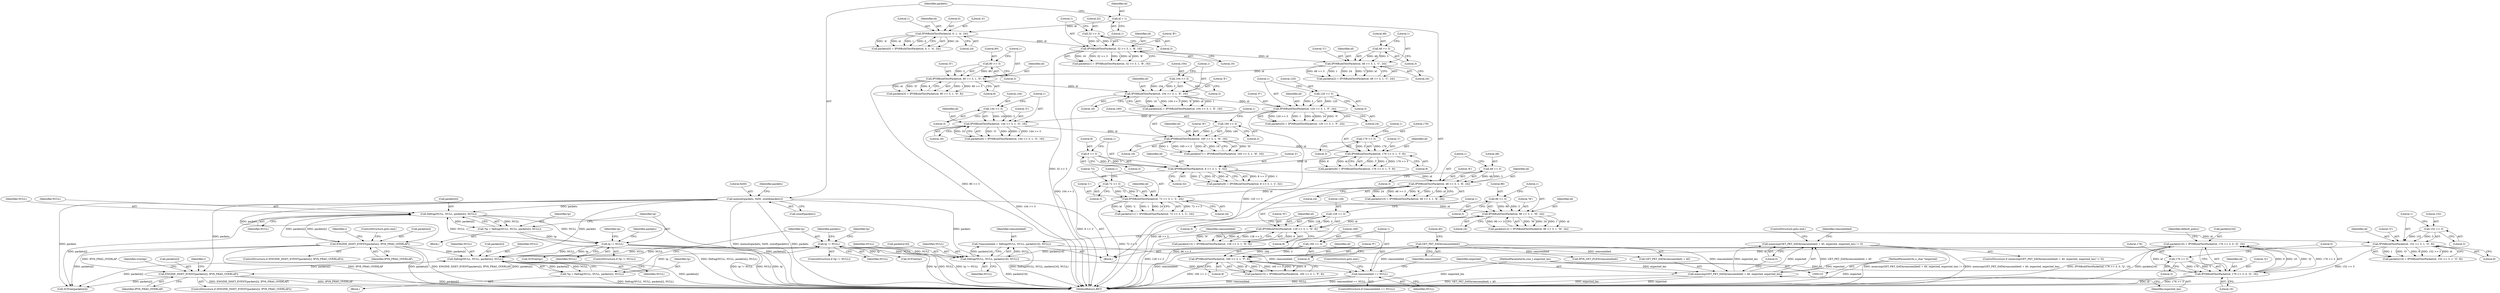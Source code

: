 digraph "0_suricata_4a04f814b15762eb446a5ead4d69d021512df6f8_14@API" {
"1000443" [label="(Call,memcmp(GET_PKT_DATA(reassembled) + 40, expected, expected_len) != 0)"];
"1000444" [label="(Call,memcmp(GET_PKT_DATA(reassembled) + 40, expected, expected_len))"];
"1000446" [label="(Call,GET_PKT_DATA(reassembled))"];
"1000438" [label="(Call,reassembled == NULL)"];
"1000428" [label="(Call,*reassembled = Defrag(NULL, NULL, packets[16], NULL))"];
"1000430" [label="(Call,Defrag(NULL, NULL, packets[16], NULL))"];
"1000407" [label="(Call,tp != NULL)"];
"1000397" [label="(Call,*tp = Defrag(NULL, NULL, packets[i], NULL))"];
"1000399" [label="(Call,Defrag(NULL, NULL, packets[i], NULL))"];
"1000370" [label="(Call,tp != NULL)"];
"1000360" [label="(Call,*tp = Defrag(NULL, NULL, packets[i], NULL))"];
"1000362" [label="(Call,Defrag(NULL, NULL, packets[i], NULL))"];
"1000139" [label="(Call,memset(packets, 0x00, sizeof(packets)))"];
"1000378" [label="(Call,ENGINE_ISSET_EVENT(packets[i], IPV6_FRAG_OVERLAP))"];
"1000415" [label="(Call,ENGINE_ISSET_EVENT(packets[i], IPV6_FRAG_OVERLAP))"];
"1000334" [label="(Call,packets[16] = IPV6BuildTestPacket(id, 176 >> 3, 0, 'Q', 16))"];
"1000338" [label="(Call,IPV6BuildTestPacket(id, 176 >> 3, 0, 'Q', 16))"];
"1000326" [label="(Call,IPV6BuildTestPacket(id, 160 >> 3, 1, 'P', 8))"];
"1000314" [label="(Call,IPV6BuildTestPacket(id, 152 >> 3, 1, 'O', 8))"];
"1000302" [label="(Call,IPV6BuildTestPacket(id, 128 >> 3, 1, 'N', 8))"];
"1000290" [label="(Call,IPV6BuildTestPacket(id, 96 >> 3, 1, 'M', 24))"];
"1000278" [label="(Call,IPV6BuildTestPacket(id, 72 >> 3, 1, 'L', 24))"];
"1000266" [label="(Call,IPV6BuildTestPacket(id, 48 >> 3, 1, 'K', 24))"];
"1000254" [label="(Call,IPV6BuildTestPacket(id, 8 >> 3, 1, 'J', 32))"];
"1000242" [label="(Call,IPV6BuildTestPacket(id, 176 >> 3, 1, 'I', 8))"];
"1000230" [label="(Call,IPV6BuildTestPacket(id, 160 >> 3, 1, 'H', 16))"];
"1000218" [label="(Call,IPV6BuildTestPacket(id, 144 >> 3, 1, 'G', 16))"];
"1000206" [label="(Call,IPV6BuildTestPacket(id, 120 >> 3, 1, 'F', 24))"];
"1000194" [label="(Call,IPV6BuildTestPacket(id, 104 >> 3, 1, 'E', 16))"];
"1000182" [label="(Call,IPV6BuildTestPacket(id, 80 >> 3, 1, 'D', 8))"];
"1000170" [label="(Call,IPV6BuildTestPacket(id, 48 >> 3, 1, 'C', 24))"];
"1000158" [label="(Call,IPV6BuildTestPacket(id, 32 >> 3, 1, 'B', 16))"];
"1000148" [label="(Call,IPV6BuildTestPacket(id, 0, 1, 'A', 24))"];
"1000135" [label="(Call,id = 1)"];
"1000160" [label="(Call,32 >> 3)"];
"1000172" [label="(Call,48 >> 3)"];
"1000184" [label="(Call,80 >> 3)"];
"1000196" [label="(Call,104 >> 3)"];
"1000208" [label="(Call,120 >> 3)"];
"1000220" [label="(Call,144 >> 3)"];
"1000232" [label="(Call,160 >> 3)"];
"1000244" [label="(Call,176 >> 3)"];
"1000256" [label="(Call,8 >> 3)"];
"1000268" [label="(Call,48 >> 3)"];
"1000280" [label="(Call,72 >> 3)"];
"1000292" [label="(Call,96 >> 3)"];
"1000304" [label="(Call,128 >> 3)"];
"1000316" [label="(Call,152 >> 3)"];
"1000328" [label="(Call,160 >> 3)"];
"1000340" [label="(Call,176 >> 3)"];
"1000125" [label="(MethodParameterIn,u_char *expected)"];
"1000126" [label="(MethodParameterIn,size_t expected_len)"];
"1000283" [label="(Literal,1)"];
"1000224" [label="(Literal,'G')"];
"1000400" [label="(Identifier,NULL)"];
"1000177" [label="(Literal,24)"];
"1000438" [label="(Call,reassembled == NULL)"];
"1000226" [label="(Call,packets[7] = IPV6BuildTestPacket(id, 160 >> 3, 1, 'H', 16))"];
"1000137" [label="(Literal,1)"];
"1000443" [label="(Call,memcmp(GET_PKT_DATA(reassembled) + 40, expected, expected_len) != 0)"];
"1000279" [label="(Identifier,id)"];
"1000416" [label="(Call,packets[i])"];
"1000492" [label="(Call,SCFree(packets[i]))"];
"1000406" [label="(ControlStructure,if (tp != NULL))"];
"1000399" [label="(Call,Defrag(NULL, NULL, packets[i], NULL))"];
"1000166" [label="(Call,packets[2] = IPV6BuildTestPacket(id, 48 >> 3, 1, 'C', 24))"];
"1000257" [label="(Literal,8)"];
"1000357" [label="(Identifier,i)"];
"1000335" [label="(Call,packets[16])"];
"1000187" [label="(Literal,1)"];
"1000417" [label="(Identifier,packets)"];
"1000272" [label="(Literal,'K')"];
"1000369" [label="(ControlStructure,if (tp != NULL))"];
"1000250" [label="(Call,packets[9] = IPV6BuildTestPacket(id, 8 >> 3, 1, 'J', 32))"];
"1000442" [label="(ControlStructure,if (memcmp(GET_PKT_DATA(reassembled) + 40, expected, expected_len) != 0))"];
"1000127" [label="(Block,)"];
"1000183" [label="(Identifier,id)"];
"1000364" [label="(Identifier,NULL)"];
"1000201" [label="(Literal,16)"];
"1000428" [label="(Call,*reassembled = Defrag(NULL, NULL, packets[16], NULL))"];
"1000302" [label="(Call,IPV6BuildTestPacket(id, 128 >> 3, 1, 'N', 8))"];
"1000375" [label="(Identifier,tp)"];
"1000213" [label="(Literal,24)"];
"1000233" [label="(Literal,160)"];
"1000405" [label="(Identifier,NULL)"];
"1000135" [label="(Call,id = 1)"];
"1000432" [label="(Identifier,NULL)"];
"1000332" [label="(Literal,'P')"];
"1000139" [label="(Call,memset(packets, 0x00, sizeof(packets)))"];
"1000260" [label="(Literal,'J')"];
"1000371" [label="(Identifier,tp)"];
"1000175" [label="(Literal,1)"];
"1000298" [label="(Call,packets[13] = IPV6BuildTestPacket(id, 128 >> 3, 1, 'N', 8))"];
"1000362" [label="(Call,Defrag(NULL, NULL, packets[i], NULL))"];
"1000456" [label="(Identifier,reassembled)"];
"1000297" [label="(Literal,24)"];
"1000450" [label="(Identifier,expected_len)"];
"1000268" [label="(Call,48 >> 3)"];
"1000225" [label="(Literal,16)"];
"1000308" [label="(Literal,'N')"];
"1000188" [label="(Literal,'D')"];
"1000172" [label="(Call,48 >> 3)"];
"1000246" [label="(Literal,3)"];
"1000322" [label="(Call,packets[15] = IPV6BuildTestPacket(id, 160 >> 3, 1, 'P', 8))"];
"1000316" [label="(Call,152 >> 3)"];
"1000222" [label="(Literal,3)"];
"1000339" [label="(Identifier,id)"];
"1000185" [label="(Literal,80)"];
"1000270" [label="(Literal,3)"];
"1000199" [label="(Literal,1)"];
"1000165" [label="(Literal,16)"];
"1000209" [label="(Literal,120)"];
"1000361" [label="(Identifier,tp)"];
"1000173" [label="(Literal,48)"];
"1000258" [label="(Literal,3)"];
"1000330" [label="(Literal,3)"];
"1000194" [label="(Call,IPV6BuildTestPacket(id, 104 >> 3, 1, 'E', 16))"];
"1000329" [label="(Literal,160)"];
"1000286" [label="(Call,packets[12] = IPV6BuildTestPacket(id, 96 >> 3, 1, 'M', 24))"];
"1000152" [label="(Literal,'A')"];
"1000212" [label="(Literal,'F')"];
"1000433" [label="(Call,packets[16])"];
"1000333" [label="(Literal,8)"];
"1000230" [label="(Call,IPV6BuildTestPacket(id, 160 >> 3, 1, 'H', 16))"];
"1000429" [label="(Identifier,reassembled)"];
"1000439" [label="(Identifier,reassembled)"];
"1000159" [label="(Identifier,id)"];
"1000140" [label="(Identifier,packets)"];
"1000261" [label="(Literal,32)"];
"1000198" [label="(Literal,3)"];
"1000162" [label="(Literal,3)"];
"1000327" [label="(Identifier,id)"];
"1000415" [label="(Call,ENGINE_ISSET_EVENT(packets[i], IPV6_FRAG_OVERLAP))"];
"1000419" [label="(Identifier,IPV6_FRAG_OVERLAP)"];
"1000341" [label="(Literal,176)"];
"1000144" [label="(Call,packets[0] = IPV6BuildTestPacket(id, 0, 1, 'A', 24))"];
"1000345" [label="(Literal,16)"];
"1000259" [label="(Literal,1)"];
"1000189" [label="(Literal,8)"];
"1000382" [label="(Identifier,IPV6_FRAG_OVERLAP)"];
"1000384" [label="(ControlStructure,goto end;)"];
"1000235" [label="(Literal,1)"];
"1000306" [label="(Literal,3)"];
"1000446" [label="(Call,GET_PKT_DATA(reassembled))"];
"1000326" [label="(Call,IPV6BuildTestPacket(id, 160 >> 3, 1, 'P', 8))"];
"1000284" [label="(Literal,'L')"];
"1000242" [label="(Call,IPV6BuildTestPacket(id, 176 >> 3, 1, 'I', 8))"];
"1000437" [label="(ControlStructure,if (reassembled == NULL))"];
"1000245" [label="(Literal,176)"];
"1000282" [label="(Literal,3)"];
"1000148" [label="(Call,IPV6BuildTestPacket(id, 0, 1, 'A', 24))"];
"1000153" [label="(Literal,24)"];
"1000303" [label="(Identifier,id)"];
"1000412" [label="(Identifier,tp)"];
"1000232" [label="(Call,160 >> 3)"];
"1000154" [label="(Call,packets[1] = IPV6BuildTestPacket(id, 32 >> 3, 1, 'B', 16))"];
"1000448" [label="(Literal,40)"];
"1000334" [label="(Call,packets[16] = IPV6BuildTestPacket(id, 176 >> 3, 0, 'Q', 16))"];
"1000305" [label="(Literal,128)"];
"1000444" [label="(Call,memcmp(GET_PKT_DATA(reassembled) + 40, expected, expected_len))"];
"1000451" [label="(Literal,0)"];
"1000151" [label="(Literal,1)"];
"1000379" [label="(Call,packets[i])"];
"1000190" [label="(Call,packets[4] = IPV6BuildTestPacket(id, 104 >> 3, 1, 'E', 16))"];
"1000161" [label="(Literal,32)"];
"1000452" [label="(ControlStructure,goto end;)"];
"1000267" [label="(Identifier,id)"];
"1000440" [label="(Identifier,NULL)"];
"1000409" [label="(Identifier,NULL)"];
"1000455" [label="(Call,IPV6_GET_PLEN(reassembled))"];
"1000254" [label="(Call,IPV6BuildTestPacket(id, 8 >> 3, 1, 'J', 32))"];
"1000285" [label="(Literal,24)"];
"1000499" [label="(MethodReturn,RET)"];
"1000291" [label="(Identifier,id)"];
"1000141" [label="(Literal,0x00)"];
"1000200" [label="(Literal,'E')"];
"1000186" [label="(Literal,3)"];
"1000184" [label="(Call,80 >> 3)"];
"1000411" [label="(Call,SCFree(tp))"];
"1000309" [label="(Literal,8)"];
"1000343" [label="(Literal,0)"];
"1000195" [label="(Identifier,id)"];
"1000342" [label="(Literal,3)"];
"1000314" [label="(Call,IPV6BuildTestPacket(id, 152 >> 3, 1, 'O', 8))"];
"1000380" [label="(Identifier,packets)"];
"1000447" [label="(Identifier,reassembled)"];
"1000142" [label="(Call,sizeof(packets))"];
"1000377" [label="(ControlStructure,if (ENGINE_ISSET_EVENT(packets[i], IPV6_FRAG_OVERLAP)))"];
"1000292" [label="(Call,96 >> 3)"];
"1000269" [label="(Literal,48)"];
"1000441" [label="(ControlStructure,goto end;)"];
"1000344" [label="(Literal,'Q')"];
"1000315" [label="(Identifier,id)"];
"1000266" [label="(Call,IPV6BuildTestPacket(id, 48 >> 3, 1, 'K', 24))"];
"1000211" [label="(Literal,1)"];
"1000234" [label="(Literal,3)"];
"1000197" [label="(Literal,104)"];
"1000126" [label="(MethodParameterIn,size_t expected_len)"];
"1000248" [label="(Literal,'I')"];
"1000374" [label="(Call,SCFree(tp))"];
"1000363" [label="(Identifier,NULL)"];
"1000244" [label="(Call,176 >> 3)"];
"1000176" [label="(Literal,'C')"];
"1000318" [label="(Literal,3)"];
"1000431" [label="(Identifier,NULL)"];
"1000407" [label="(Call,tp != NULL)"];
"1000170" [label="(Call,IPV6BuildTestPacket(id, 48 >> 3, 1, 'C', 24))"];
"1000146" [label="(Identifier,packets)"];
"1000290" [label="(Call,IPV6BuildTestPacket(id, 96 >> 3, 1, 'M', 24))"];
"1000158" [label="(Call,IPV6BuildTestPacket(id, 32 >> 3, 1, 'B', 16))"];
"1000196" [label="(Call,104 >> 3)"];
"1000271" [label="(Literal,1)"];
"1000163" [label="(Literal,1)"];
"1000238" [label="(Call,packets[8] = IPV6BuildTestPacket(id, 176 >> 3, 1, 'I', 8))"];
"1000149" [label="(Identifier,id)"];
"1000293" [label="(Literal,96)"];
"1000223" [label="(Literal,1)"];
"1000445" [label="(Call,GET_PKT_DATA(reassembled) + 40)"];
"1000304" [label="(Call,128 >> 3)"];
"1000365" [label="(Call,packets[i])"];
"1000401" [label="(Identifier,NULL)"];
"1000394" [label="(Identifier,i)"];
"1000449" [label="(Identifier,expected)"];
"1000207" [label="(Identifier,id)"];
"1000347" [label="(Identifier,default_policy)"];
"1000414" [label="(ControlStructure,if (ENGINE_ISSET_EVENT(packets[i], IPV6_FRAG_OVERLAP)))"];
"1000320" [label="(Literal,'O')"];
"1000262" [label="(Call,packets[10] = IPV6BuildTestPacket(id, 48 >> 3, 1, 'K', 24))"];
"1000255" [label="(Identifier,id)"];
"1000294" [label="(Literal,3)"];
"1000338" [label="(Call,IPV6BuildTestPacket(id, 176 >> 3, 0, 'Q', 16))"];
"1000378" [label="(Call,ENGINE_ISSET_EVENT(packets[i], IPV6_FRAG_OVERLAP))"];
"1000280" [label="(Call,72 >> 3)"];
"1000321" [label="(Literal,8)"];
"1000372" [label="(Identifier,NULL)"];
"1000220" [label="(Call,144 >> 3)"];
"1000150" [label="(Literal,0)"];
"1000436" [label="(Identifier,NULL)"];
"1000218" [label="(Call,IPV6BuildTestPacket(id, 144 >> 3, 1, 'G', 16))"];
"1000210" [label="(Literal,3)"];
"1000368" [label="(Identifier,NULL)"];
"1000295" [label="(Literal,1)"];
"1000296" [label="(Literal,'M')"];
"1000125" [label="(MethodParameterIn,u_char *expected)"];
"1000247" [label="(Literal,1)"];
"1000182" [label="(Call,IPV6BuildTestPacket(id, 80 >> 3, 1, 'D', 8))"];
"1000164" [label="(Literal,'B')"];
"1000174" [label="(Literal,3)"];
"1000256" [label="(Call,8 >> 3)"];
"1000219" [label="(Identifier,id)"];
"1000408" [label="(Identifier,tp)"];
"1000171" [label="(Identifier,id)"];
"1000214" [label="(Call,packets[6] = IPV6BuildTestPacket(id, 144 >> 3, 1, 'G', 16))"];
"1000395" [label="(Block,)"];
"1000397" [label="(Call,*tp = Defrag(NULL, NULL, packets[i], NULL))"];
"1000178" [label="(Call,packets[3] = IPV6BuildTestPacket(id, 80 >> 3, 1, 'D', 8))"];
"1000281" [label="(Literal,72)"];
"1000402" [label="(Call,packets[i])"];
"1000236" [label="(Literal,'H')"];
"1000328" [label="(Call,160 >> 3)"];
"1000249" [label="(Literal,8)"];
"1000370" [label="(Call,tp != NULL)"];
"1000273" [label="(Literal,24)"];
"1000358" [label="(Block,)"];
"1000231" [label="(Identifier,id)"];
"1000221" [label="(Literal,144)"];
"1000237" [label="(Literal,16)"];
"1000206" [label="(Call,IPV6BuildTestPacket(id, 120 >> 3, 1, 'F', 24))"];
"1000331" [label="(Literal,1)"];
"1000319" [label="(Literal,1)"];
"1000243" [label="(Identifier,id)"];
"1000430" [label="(Call,Defrag(NULL, NULL, packets[16], NULL))"];
"1000340" [label="(Call,176 >> 3)"];
"1000398" [label="(Identifier,tp)"];
"1000360" [label="(Call,*tp = Defrag(NULL, NULL, packets[i], NULL))"];
"1000422" [label="(Identifier,overlap)"];
"1000208" [label="(Call,120 >> 3)"];
"1000317" [label="(Literal,152)"];
"1000278" [label="(Call,IPV6BuildTestPacket(id, 72 >> 3, 1, 'L', 24))"];
"1000307" [label="(Literal,1)"];
"1000160" [label="(Call,32 >> 3)"];
"1000202" [label="(Call,packets[5] = IPV6BuildTestPacket(id, 120 >> 3, 1, 'F', 24))"];
"1000274" [label="(Call,packets[11] = IPV6BuildTestPacket(id, 72 >> 3, 1, 'L', 24))"];
"1000310" [label="(Call,packets[14] = IPV6BuildTestPacket(id, 152 >> 3, 1, 'O', 8))"];
"1000136" [label="(Identifier,id)"];
"1000443" -> "1000442"  [label="AST: "];
"1000443" -> "1000451"  [label="CFG: "];
"1000444" -> "1000443"  [label="AST: "];
"1000451" -> "1000443"  [label="AST: "];
"1000452" -> "1000443"  [label="CFG: "];
"1000456" -> "1000443"  [label="CFG: "];
"1000443" -> "1000499"  [label="DDG: memcmp(GET_PKT_DATA(reassembled) + 40, expected, expected_len) != 0"];
"1000443" -> "1000499"  [label="DDG: memcmp(GET_PKT_DATA(reassembled) + 40, expected, expected_len)"];
"1000444" -> "1000443"  [label="DDG: GET_PKT_DATA(reassembled) + 40"];
"1000444" -> "1000443"  [label="DDG: expected"];
"1000444" -> "1000443"  [label="DDG: expected_len"];
"1000444" -> "1000450"  [label="CFG: "];
"1000445" -> "1000444"  [label="AST: "];
"1000449" -> "1000444"  [label="AST: "];
"1000450" -> "1000444"  [label="AST: "];
"1000451" -> "1000444"  [label="CFG: "];
"1000444" -> "1000499"  [label="DDG: expected_len"];
"1000444" -> "1000499"  [label="DDG: expected"];
"1000444" -> "1000499"  [label="DDG: GET_PKT_DATA(reassembled) + 40"];
"1000446" -> "1000444"  [label="DDG: reassembled"];
"1000125" -> "1000444"  [label="DDG: expected"];
"1000126" -> "1000444"  [label="DDG: expected_len"];
"1000446" -> "1000445"  [label="AST: "];
"1000446" -> "1000447"  [label="CFG: "];
"1000447" -> "1000446"  [label="AST: "];
"1000448" -> "1000446"  [label="CFG: "];
"1000446" -> "1000499"  [label="DDG: reassembled"];
"1000446" -> "1000445"  [label="DDG: reassembled"];
"1000438" -> "1000446"  [label="DDG: reassembled"];
"1000446" -> "1000455"  [label="DDG: reassembled"];
"1000438" -> "1000437"  [label="AST: "];
"1000438" -> "1000440"  [label="CFG: "];
"1000439" -> "1000438"  [label="AST: "];
"1000440" -> "1000438"  [label="AST: "];
"1000441" -> "1000438"  [label="CFG: "];
"1000447" -> "1000438"  [label="CFG: "];
"1000438" -> "1000499"  [label="DDG: NULL"];
"1000438" -> "1000499"  [label="DDG: reassembled == NULL"];
"1000438" -> "1000499"  [label="DDG: reassembled"];
"1000428" -> "1000438"  [label="DDG: reassembled"];
"1000430" -> "1000438"  [label="DDG: NULL"];
"1000428" -> "1000127"  [label="AST: "];
"1000428" -> "1000430"  [label="CFG: "];
"1000429" -> "1000428"  [label="AST: "];
"1000430" -> "1000428"  [label="AST: "];
"1000439" -> "1000428"  [label="CFG: "];
"1000428" -> "1000499"  [label="DDG: Defrag(NULL, NULL, packets[16], NULL)"];
"1000430" -> "1000428"  [label="DDG: NULL"];
"1000430" -> "1000428"  [label="DDG: packets[16]"];
"1000430" -> "1000436"  [label="CFG: "];
"1000431" -> "1000430"  [label="AST: "];
"1000432" -> "1000430"  [label="AST: "];
"1000433" -> "1000430"  [label="AST: "];
"1000436" -> "1000430"  [label="AST: "];
"1000430" -> "1000499"  [label="DDG: packets[16]"];
"1000407" -> "1000430"  [label="DDG: NULL"];
"1000370" -> "1000430"  [label="DDG: NULL"];
"1000139" -> "1000430"  [label="DDG: packets"];
"1000334" -> "1000430"  [label="DDG: packets[16]"];
"1000407" -> "1000406"  [label="AST: "];
"1000407" -> "1000409"  [label="CFG: "];
"1000408" -> "1000407"  [label="AST: "];
"1000409" -> "1000407"  [label="AST: "];
"1000412" -> "1000407"  [label="CFG: "];
"1000417" -> "1000407"  [label="CFG: "];
"1000407" -> "1000499"  [label="DDG: NULL"];
"1000407" -> "1000499"  [label="DDG: tp != NULL"];
"1000407" -> "1000499"  [label="DDG: tp"];
"1000407" -> "1000399"  [label="DDG: NULL"];
"1000397" -> "1000407"  [label="DDG: tp"];
"1000399" -> "1000407"  [label="DDG: NULL"];
"1000407" -> "1000411"  [label="DDG: tp"];
"1000397" -> "1000395"  [label="AST: "];
"1000397" -> "1000399"  [label="CFG: "];
"1000398" -> "1000397"  [label="AST: "];
"1000399" -> "1000397"  [label="AST: "];
"1000408" -> "1000397"  [label="CFG: "];
"1000397" -> "1000499"  [label="DDG: Defrag(NULL, NULL, packets[i], NULL)"];
"1000399" -> "1000397"  [label="DDG: NULL"];
"1000399" -> "1000397"  [label="DDG: packets[i]"];
"1000399" -> "1000405"  [label="CFG: "];
"1000400" -> "1000399"  [label="AST: "];
"1000401" -> "1000399"  [label="AST: "];
"1000402" -> "1000399"  [label="AST: "];
"1000405" -> "1000399"  [label="AST: "];
"1000399" -> "1000499"  [label="DDG: packets[i]"];
"1000370" -> "1000399"  [label="DDG: NULL"];
"1000139" -> "1000399"  [label="DDG: packets"];
"1000378" -> "1000399"  [label="DDG: packets[i]"];
"1000415" -> "1000399"  [label="DDG: packets[i]"];
"1000399" -> "1000415"  [label="DDG: packets[i]"];
"1000399" -> "1000492"  [label="DDG: packets[i]"];
"1000370" -> "1000369"  [label="AST: "];
"1000370" -> "1000372"  [label="CFG: "];
"1000371" -> "1000370"  [label="AST: "];
"1000372" -> "1000370"  [label="AST: "];
"1000375" -> "1000370"  [label="CFG: "];
"1000380" -> "1000370"  [label="CFG: "];
"1000370" -> "1000499"  [label="DDG: tp != NULL"];
"1000370" -> "1000499"  [label="DDG: NULL"];
"1000370" -> "1000499"  [label="DDG: tp"];
"1000370" -> "1000362"  [label="DDG: NULL"];
"1000360" -> "1000370"  [label="DDG: tp"];
"1000362" -> "1000370"  [label="DDG: NULL"];
"1000370" -> "1000374"  [label="DDG: tp"];
"1000360" -> "1000358"  [label="AST: "];
"1000360" -> "1000362"  [label="CFG: "];
"1000361" -> "1000360"  [label="AST: "];
"1000362" -> "1000360"  [label="AST: "];
"1000371" -> "1000360"  [label="CFG: "];
"1000360" -> "1000499"  [label="DDG: Defrag(NULL, NULL, packets[i], NULL)"];
"1000362" -> "1000360"  [label="DDG: NULL"];
"1000362" -> "1000360"  [label="DDG: packets[i]"];
"1000362" -> "1000368"  [label="CFG: "];
"1000363" -> "1000362"  [label="AST: "];
"1000364" -> "1000362"  [label="AST: "];
"1000365" -> "1000362"  [label="AST: "];
"1000368" -> "1000362"  [label="AST: "];
"1000362" -> "1000499"  [label="DDG: packets[i]"];
"1000139" -> "1000362"  [label="DDG: packets"];
"1000378" -> "1000362"  [label="DDG: packets[i]"];
"1000362" -> "1000378"  [label="DDG: packets[i]"];
"1000362" -> "1000492"  [label="DDG: packets[i]"];
"1000139" -> "1000127"  [label="AST: "];
"1000139" -> "1000142"  [label="CFG: "];
"1000140" -> "1000139"  [label="AST: "];
"1000141" -> "1000139"  [label="AST: "];
"1000142" -> "1000139"  [label="AST: "];
"1000146" -> "1000139"  [label="CFG: "];
"1000139" -> "1000499"  [label="DDG: memset(packets, 0x00, sizeof(packets))"];
"1000139" -> "1000499"  [label="DDG: packets"];
"1000139" -> "1000378"  [label="DDG: packets"];
"1000139" -> "1000415"  [label="DDG: packets"];
"1000139" -> "1000492"  [label="DDG: packets"];
"1000378" -> "1000377"  [label="AST: "];
"1000378" -> "1000382"  [label="CFG: "];
"1000379" -> "1000378"  [label="AST: "];
"1000382" -> "1000378"  [label="AST: "];
"1000384" -> "1000378"  [label="CFG: "];
"1000357" -> "1000378"  [label="CFG: "];
"1000378" -> "1000499"  [label="DDG: packets[i]"];
"1000378" -> "1000499"  [label="DDG: ENGINE_ISSET_EVENT(packets[i], IPV6_FRAG_OVERLAP)"];
"1000378" -> "1000499"  [label="DDG: IPV6_FRAG_OVERLAP"];
"1000378" -> "1000415"  [label="DDG: IPV6_FRAG_OVERLAP"];
"1000378" -> "1000492"  [label="DDG: packets[i]"];
"1000415" -> "1000414"  [label="AST: "];
"1000415" -> "1000419"  [label="CFG: "];
"1000416" -> "1000415"  [label="AST: "];
"1000419" -> "1000415"  [label="AST: "];
"1000422" -> "1000415"  [label="CFG: "];
"1000394" -> "1000415"  [label="CFG: "];
"1000415" -> "1000499"  [label="DDG: packets[i]"];
"1000415" -> "1000499"  [label="DDG: ENGINE_ISSET_EVENT(packets[i], IPV6_FRAG_OVERLAP)"];
"1000415" -> "1000499"  [label="DDG: IPV6_FRAG_OVERLAP"];
"1000415" -> "1000492"  [label="DDG: packets[i]"];
"1000334" -> "1000127"  [label="AST: "];
"1000334" -> "1000338"  [label="CFG: "];
"1000335" -> "1000334"  [label="AST: "];
"1000338" -> "1000334"  [label="AST: "];
"1000347" -> "1000334"  [label="CFG: "];
"1000334" -> "1000499"  [label="DDG: IPV6BuildTestPacket(id, 176 >> 3, 0, 'Q', 16)"];
"1000334" -> "1000499"  [label="DDG: packets[16]"];
"1000338" -> "1000334"  [label="DDG: 0"];
"1000338" -> "1000334"  [label="DDG: 16"];
"1000338" -> "1000334"  [label="DDG: 'Q'"];
"1000338" -> "1000334"  [label="DDG: 176 >> 3"];
"1000338" -> "1000334"  [label="DDG: id"];
"1000338" -> "1000345"  [label="CFG: "];
"1000339" -> "1000338"  [label="AST: "];
"1000340" -> "1000338"  [label="AST: "];
"1000343" -> "1000338"  [label="AST: "];
"1000344" -> "1000338"  [label="AST: "];
"1000345" -> "1000338"  [label="AST: "];
"1000338" -> "1000499"  [label="DDG: id"];
"1000338" -> "1000499"  [label="DDG: 176 >> 3"];
"1000326" -> "1000338"  [label="DDG: id"];
"1000340" -> "1000338"  [label="DDG: 176"];
"1000340" -> "1000338"  [label="DDG: 3"];
"1000326" -> "1000322"  [label="AST: "];
"1000326" -> "1000333"  [label="CFG: "];
"1000327" -> "1000326"  [label="AST: "];
"1000328" -> "1000326"  [label="AST: "];
"1000331" -> "1000326"  [label="AST: "];
"1000332" -> "1000326"  [label="AST: "];
"1000333" -> "1000326"  [label="AST: "];
"1000322" -> "1000326"  [label="CFG: "];
"1000326" -> "1000499"  [label="DDG: 160 >> 3"];
"1000326" -> "1000322"  [label="DDG: id"];
"1000326" -> "1000322"  [label="DDG: 1"];
"1000326" -> "1000322"  [label="DDG: 160 >> 3"];
"1000326" -> "1000322"  [label="DDG: 'P'"];
"1000326" -> "1000322"  [label="DDG: 8"];
"1000314" -> "1000326"  [label="DDG: id"];
"1000328" -> "1000326"  [label="DDG: 160"];
"1000328" -> "1000326"  [label="DDG: 3"];
"1000314" -> "1000310"  [label="AST: "];
"1000314" -> "1000321"  [label="CFG: "];
"1000315" -> "1000314"  [label="AST: "];
"1000316" -> "1000314"  [label="AST: "];
"1000319" -> "1000314"  [label="AST: "];
"1000320" -> "1000314"  [label="AST: "];
"1000321" -> "1000314"  [label="AST: "];
"1000310" -> "1000314"  [label="CFG: "];
"1000314" -> "1000499"  [label="DDG: 152 >> 3"];
"1000314" -> "1000310"  [label="DDG: 1"];
"1000314" -> "1000310"  [label="DDG: 'O'"];
"1000314" -> "1000310"  [label="DDG: 8"];
"1000314" -> "1000310"  [label="DDG: 152 >> 3"];
"1000314" -> "1000310"  [label="DDG: id"];
"1000302" -> "1000314"  [label="DDG: id"];
"1000316" -> "1000314"  [label="DDG: 152"];
"1000316" -> "1000314"  [label="DDG: 3"];
"1000302" -> "1000298"  [label="AST: "];
"1000302" -> "1000309"  [label="CFG: "];
"1000303" -> "1000302"  [label="AST: "];
"1000304" -> "1000302"  [label="AST: "];
"1000307" -> "1000302"  [label="AST: "];
"1000308" -> "1000302"  [label="AST: "];
"1000309" -> "1000302"  [label="AST: "];
"1000298" -> "1000302"  [label="CFG: "];
"1000302" -> "1000499"  [label="DDG: 128 >> 3"];
"1000302" -> "1000298"  [label="DDG: 8"];
"1000302" -> "1000298"  [label="DDG: 'N'"];
"1000302" -> "1000298"  [label="DDG: 1"];
"1000302" -> "1000298"  [label="DDG: id"];
"1000302" -> "1000298"  [label="DDG: 128 >> 3"];
"1000290" -> "1000302"  [label="DDG: id"];
"1000304" -> "1000302"  [label="DDG: 128"];
"1000304" -> "1000302"  [label="DDG: 3"];
"1000290" -> "1000286"  [label="AST: "];
"1000290" -> "1000297"  [label="CFG: "];
"1000291" -> "1000290"  [label="AST: "];
"1000292" -> "1000290"  [label="AST: "];
"1000295" -> "1000290"  [label="AST: "];
"1000296" -> "1000290"  [label="AST: "];
"1000297" -> "1000290"  [label="AST: "];
"1000286" -> "1000290"  [label="CFG: "];
"1000290" -> "1000499"  [label="DDG: 96 >> 3"];
"1000290" -> "1000286"  [label="DDG: 'M'"];
"1000290" -> "1000286"  [label="DDG: 24"];
"1000290" -> "1000286"  [label="DDG: 1"];
"1000290" -> "1000286"  [label="DDG: id"];
"1000290" -> "1000286"  [label="DDG: 96 >> 3"];
"1000278" -> "1000290"  [label="DDG: id"];
"1000292" -> "1000290"  [label="DDG: 96"];
"1000292" -> "1000290"  [label="DDG: 3"];
"1000278" -> "1000274"  [label="AST: "];
"1000278" -> "1000285"  [label="CFG: "];
"1000279" -> "1000278"  [label="AST: "];
"1000280" -> "1000278"  [label="AST: "];
"1000283" -> "1000278"  [label="AST: "];
"1000284" -> "1000278"  [label="AST: "];
"1000285" -> "1000278"  [label="AST: "];
"1000274" -> "1000278"  [label="CFG: "];
"1000278" -> "1000499"  [label="DDG: 72 >> 3"];
"1000278" -> "1000274"  [label="DDG: 72 >> 3"];
"1000278" -> "1000274"  [label="DDG: id"];
"1000278" -> "1000274"  [label="DDG: 'L'"];
"1000278" -> "1000274"  [label="DDG: 1"];
"1000278" -> "1000274"  [label="DDG: 24"];
"1000266" -> "1000278"  [label="DDG: id"];
"1000280" -> "1000278"  [label="DDG: 72"];
"1000280" -> "1000278"  [label="DDG: 3"];
"1000266" -> "1000262"  [label="AST: "];
"1000266" -> "1000273"  [label="CFG: "];
"1000267" -> "1000266"  [label="AST: "];
"1000268" -> "1000266"  [label="AST: "];
"1000271" -> "1000266"  [label="AST: "];
"1000272" -> "1000266"  [label="AST: "];
"1000273" -> "1000266"  [label="AST: "];
"1000262" -> "1000266"  [label="CFG: "];
"1000266" -> "1000499"  [label="DDG: 48 >> 3"];
"1000266" -> "1000262"  [label="DDG: 24"];
"1000266" -> "1000262"  [label="DDG: 48 >> 3"];
"1000266" -> "1000262"  [label="DDG: 'K'"];
"1000266" -> "1000262"  [label="DDG: 1"];
"1000266" -> "1000262"  [label="DDG: id"];
"1000254" -> "1000266"  [label="DDG: id"];
"1000268" -> "1000266"  [label="DDG: 48"];
"1000268" -> "1000266"  [label="DDG: 3"];
"1000254" -> "1000250"  [label="AST: "];
"1000254" -> "1000261"  [label="CFG: "];
"1000255" -> "1000254"  [label="AST: "];
"1000256" -> "1000254"  [label="AST: "];
"1000259" -> "1000254"  [label="AST: "];
"1000260" -> "1000254"  [label="AST: "];
"1000261" -> "1000254"  [label="AST: "];
"1000250" -> "1000254"  [label="CFG: "];
"1000254" -> "1000499"  [label="DDG: 8 >> 3"];
"1000254" -> "1000250"  [label="DDG: 8 >> 3"];
"1000254" -> "1000250"  [label="DDG: 1"];
"1000254" -> "1000250"  [label="DDG: 'J'"];
"1000254" -> "1000250"  [label="DDG: 32"];
"1000254" -> "1000250"  [label="DDG: id"];
"1000242" -> "1000254"  [label="DDG: id"];
"1000256" -> "1000254"  [label="DDG: 8"];
"1000256" -> "1000254"  [label="DDG: 3"];
"1000242" -> "1000238"  [label="AST: "];
"1000242" -> "1000249"  [label="CFG: "];
"1000243" -> "1000242"  [label="AST: "];
"1000244" -> "1000242"  [label="AST: "];
"1000247" -> "1000242"  [label="AST: "];
"1000248" -> "1000242"  [label="AST: "];
"1000249" -> "1000242"  [label="AST: "];
"1000238" -> "1000242"  [label="CFG: "];
"1000242" -> "1000238"  [label="DDG: 'I'"];
"1000242" -> "1000238"  [label="DDG: 1"];
"1000242" -> "1000238"  [label="DDG: 176 >> 3"];
"1000242" -> "1000238"  [label="DDG: 8"];
"1000242" -> "1000238"  [label="DDG: id"];
"1000230" -> "1000242"  [label="DDG: id"];
"1000244" -> "1000242"  [label="DDG: 176"];
"1000244" -> "1000242"  [label="DDG: 3"];
"1000230" -> "1000226"  [label="AST: "];
"1000230" -> "1000237"  [label="CFG: "];
"1000231" -> "1000230"  [label="AST: "];
"1000232" -> "1000230"  [label="AST: "];
"1000235" -> "1000230"  [label="AST: "];
"1000236" -> "1000230"  [label="AST: "];
"1000237" -> "1000230"  [label="AST: "];
"1000226" -> "1000230"  [label="CFG: "];
"1000230" -> "1000226"  [label="DDG: 'H'"];
"1000230" -> "1000226"  [label="DDG: 1"];
"1000230" -> "1000226"  [label="DDG: 160 >> 3"];
"1000230" -> "1000226"  [label="DDG: id"];
"1000230" -> "1000226"  [label="DDG: 16"];
"1000218" -> "1000230"  [label="DDG: id"];
"1000232" -> "1000230"  [label="DDG: 160"];
"1000232" -> "1000230"  [label="DDG: 3"];
"1000218" -> "1000214"  [label="AST: "];
"1000218" -> "1000225"  [label="CFG: "];
"1000219" -> "1000218"  [label="AST: "];
"1000220" -> "1000218"  [label="AST: "];
"1000223" -> "1000218"  [label="AST: "];
"1000224" -> "1000218"  [label="AST: "];
"1000225" -> "1000218"  [label="AST: "];
"1000214" -> "1000218"  [label="CFG: "];
"1000218" -> "1000499"  [label="DDG: 144 >> 3"];
"1000218" -> "1000214"  [label="DDG: 'G'"];
"1000218" -> "1000214"  [label="DDG: id"];
"1000218" -> "1000214"  [label="DDG: 1"];
"1000218" -> "1000214"  [label="DDG: 144 >> 3"];
"1000218" -> "1000214"  [label="DDG: 16"];
"1000206" -> "1000218"  [label="DDG: id"];
"1000220" -> "1000218"  [label="DDG: 144"];
"1000220" -> "1000218"  [label="DDG: 3"];
"1000206" -> "1000202"  [label="AST: "];
"1000206" -> "1000213"  [label="CFG: "];
"1000207" -> "1000206"  [label="AST: "];
"1000208" -> "1000206"  [label="AST: "];
"1000211" -> "1000206"  [label="AST: "];
"1000212" -> "1000206"  [label="AST: "];
"1000213" -> "1000206"  [label="AST: "];
"1000202" -> "1000206"  [label="CFG: "];
"1000206" -> "1000499"  [label="DDG: 120 >> 3"];
"1000206" -> "1000202"  [label="DDG: 120 >> 3"];
"1000206" -> "1000202"  [label="DDG: 1"];
"1000206" -> "1000202"  [label="DDG: id"];
"1000206" -> "1000202"  [label="DDG: 24"];
"1000206" -> "1000202"  [label="DDG: 'F'"];
"1000194" -> "1000206"  [label="DDG: id"];
"1000208" -> "1000206"  [label="DDG: 120"];
"1000208" -> "1000206"  [label="DDG: 3"];
"1000194" -> "1000190"  [label="AST: "];
"1000194" -> "1000201"  [label="CFG: "];
"1000195" -> "1000194"  [label="AST: "];
"1000196" -> "1000194"  [label="AST: "];
"1000199" -> "1000194"  [label="AST: "];
"1000200" -> "1000194"  [label="AST: "];
"1000201" -> "1000194"  [label="AST: "];
"1000190" -> "1000194"  [label="CFG: "];
"1000194" -> "1000499"  [label="DDG: 104 >> 3"];
"1000194" -> "1000190"  [label="DDG: 16"];
"1000194" -> "1000190"  [label="DDG: 104 >> 3"];
"1000194" -> "1000190"  [label="DDG: 'E'"];
"1000194" -> "1000190"  [label="DDG: id"];
"1000194" -> "1000190"  [label="DDG: 1"];
"1000182" -> "1000194"  [label="DDG: id"];
"1000196" -> "1000194"  [label="DDG: 104"];
"1000196" -> "1000194"  [label="DDG: 3"];
"1000182" -> "1000178"  [label="AST: "];
"1000182" -> "1000189"  [label="CFG: "];
"1000183" -> "1000182"  [label="AST: "];
"1000184" -> "1000182"  [label="AST: "];
"1000187" -> "1000182"  [label="AST: "];
"1000188" -> "1000182"  [label="AST: "];
"1000189" -> "1000182"  [label="AST: "];
"1000178" -> "1000182"  [label="CFG: "];
"1000182" -> "1000499"  [label="DDG: 80 >> 3"];
"1000182" -> "1000178"  [label="DDG: 1"];
"1000182" -> "1000178"  [label="DDG: 80 >> 3"];
"1000182" -> "1000178"  [label="DDG: id"];
"1000182" -> "1000178"  [label="DDG: 'D'"];
"1000182" -> "1000178"  [label="DDG: 8"];
"1000170" -> "1000182"  [label="DDG: id"];
"1000184" -> "1000182"  [label="DDG: 80"];
"1000184" -> "1000182"  [label="DDG: 3"];
"1000170" -> "1000166"  [label="AST: "];
"1000170" -> "1000177"  [label="CFG: "];
"1000171" -> "1000170"  [label="AST: "];
"1000172" -> "1000170"  [label="AST: "];
"1000175" -> "1000170"  [label="AST: "];
"1000176" -> "1000170"  [label="AST: "];
"1000177" -> "1000170"  [label="AST: "];
"1000166" -> "1000170"  [label="CFG: "];
"1000170" -> "1000166"  [label="DDG: 48 >> 3"];
"1000170" -> "1000166"  [label="DDG: 1"];
"1000170" -> "1000166"  [label="DDG: 24"];
"1000170" -> "1000166"  [label="DDG: 'C'"];
"1000170" -> "1000166"  [label="DDG: id"];
"1000158" -> "1000170"  [label="DDG: id"];
"1000172" -> "1000170"  [label="DDG: 48"];
"1000172" -> "1000170"  [label="DDG: 3"];
"1000158" -> "1000154"  [label="AST: "];
"1000158" -> "1000165"  [label="CFG: "];
"1000159" -> "1000158"  [label="AST: "];
"1000160" -> "1000158"  [label="AST: "];
"1000163" -> "1000158"  [label="AST: "];
"1000164" -> "1000158"  [label="AST: "];
"1000165" -> "1000158"  [label="AST: "];
"1000154" -> "1000158"  [label="CFG: "];
"1000158" -> "1000499"  [label="DDG: 32 >> 3"];
"1000158" -> "1000154"  [label="DDG: 16"];
"1000158" -> "1000154"  [label="DDG: 32 >> 3"];
"1000158" -> "1000154"  [label="DDG: 1"];
"1000158" -> "1000154"  [label="DDG: id"];
"1000158" -> "1000154"  [label="DDG: 'B'"];
"1000148" -> "1000158"  [label="DDG: id"];
"1000160" -> "1000158"  [label="DDG: 32"];
"1000160" -> "1000158"  [label="DDG: 3"];
"1000148" -> "1000144"  [label="AST: "];
"1000148" -> "1000153"  [label="CFG: "];
"1000149" -> "1000148"  [label="AST: "];
"1000150" -> "1000148"  [label="AST: "];
"1000151" -> "1000148"  [label="AST: "];
"1000152" -> "1000148"  [label="AST: "];
"1000153" -> "1000148"  [label="AST: "];
"1000144" -> "1000148"  [label="CFG: "];
"1000148" -> "1000144"  [label="DDG: 24"];
"1000148" -> "1000144"  [label="DDG: 'A'"];
"1000148" -> "1000144"  [label="DDG: id"];
"1000148" -> "1000144"  [label="DDG: 1"];
"1000148" -> "1000144"  [label="DDG: 0"];
"1000135" -> "1000148"  [label="DDG: id"];
"1000135" -> "1000127"  [label="AST: "];
"1000135" -> "1000137"  [label="CFG: "];
"1000136" -> "1000135"  [label="AST: "];
"1000137" -> "1000135"  [label="AST: "];
"1000140" -> "1000135"  [label="CFG: "];
"1000160" -> "1000162"  [label="CFG: "];
"1000161" -> "1000160"  [label="AST: "];
"1000162" -> "1000160"  [label="AST: "];
"1000163" -> "1000160"  [label="CFG: "];
"1000172" -> "1000174"  [label="CFG: "];
"1000173" -> "1000172"  [label="AST: "];
"1000174" -> "1000172"  [label="AST: "];
"1000175" -> "1000172"  [label="CFG: "];
"1000184" -> "1000186"  [label="CFG: "];
"1000185" -> "1000184"  [label="AST: "];
"1000186" -> "1000184"  [label="AST: "];
"1000187" -> "1000184"  [label="CFG: "];
"1000196" -> "1000198"  [label="CFG: "];
"1000197" -> "1000196"  [label="AST: "];
"1000198" -> "1000196"  [label="AST: "];
"1000199" -> "1000196"  [label="CFG: "];
"1000208" -> "1000210"  [label="CFG: "];
"1000209" -> "1000208"  [label="AST: "];
"1000210" -> "1000208"  [label="AST: "];
"1000211" -> "1000208"  [label="CFG: "];
"1000220" -> "1000222"  [label="CFG: "];
"1000221" -> "1000220"  [label="AST: "];
"1000222" -> "1000220"  [label="AST: "];
"1000223" -> "1000220"  [label="CFG: "];
"1000232" -> "1000234"  [label="CFG: "];
"1000233" -> "1000232"  [label="AST: "];
"1000234" -> "1000232"  [label="AST: "];
"1000235" -> "1000232"  [label="CFG: "];
"1000244" -> "1000246"  [label="CFG: "];
"1000245" -> "1000244"  [label="AST: "];
"1000246" -> "1000244"  [label="AST: "];
"1000247" -> "1000244"  [label="CFG: "];
"1000256" -> "1000258"  [label="CFG: "];
"1000257" -> "1000256"  [label="AST: "];
"1000258" -> "1000256"  [label="AST: "];
"1000259" -> "1000256"  [label="CFG: "];
"1000268" -> "1000270"  [label="CFG: "];
"1000269" -> "1000268"  [label="AST: "];
"1000270" -> "1000268"  [label="AST: "];
"1000271" -> "1000268"  [label="CFG: "];
"1000280" -> "1000282"  [label="CFG: "];
"1000281" -> "1000280"  [label="AST: "];
"1000282" -> "1000280"  [label="AST: "];
"1000283" -> "1000280"  [label="CFG: "];
"1000292" -> "1000294"  [label="CFG: "];
"1000293" -> "1000292"  [label="AST: "];
"1000294" -> "1000292"  [label="AST: "];
"1000295" -> "1000292"  [label="CFG: "];
"1000304" -> "1000306"  [label="CFG: "];
"1000305" -> "1000304"  [label="AST: "];
"1000306" -> "1000304"  [label="AST: "];
"1000307" -> "1000304"  [label="CFG: "];
"1000316" -> "1000318"  [label="CFG: "];
"1000317" -> "1000316"  [label="AST: "];
"1000318" -> "1000316"  [label="AST: "];
"1000319" -> "1000316"  [label="CFG: "];
"1000328" -> "1000330"  [label="CFG: "];
"1000329" -> "1000328"  [label="AST: "];
"1000330" -> "1000328"  [label="AST: "];
"1000331" -> "1000328"  [label="CFG: "];
"1000340" -> "1000342"  [label="CFG: "];
"1000341" -> "1000340"  [label="AST: "];
"1000342" -> "1000340"  [label="AST: "];
"1000343" -> "1000340"  [label="CFG: "];
"1000125" -> "1000123"  [label="AST: "];
"1000125" -> "1000499"  [label="DDG: expected"];
"1000126" -> "1000123"  [label="AST: "];
"1000126" -> "1000499"  [label="DDG: expected_len"];
}
